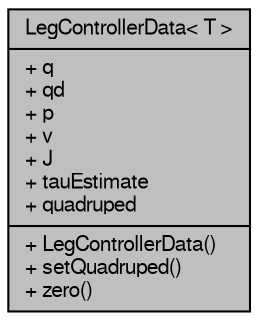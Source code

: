 digraph "LegControllerData&lt; T &gt;"
{
  edge [fontname="FreeSans",fontsize="10",labelfontname="FreeSans",labelfontsize="10"];
  node [fontname="FreeSans",fontsize="10",shape=record];
  Node1 [label="{LegControllerData\< T \>\n|+ q\l+ qd\l+ p\l+ v\l+ J\l+ tauEstimate\l+ quadruped\l|+ LegControllerData()\l+ setQuadruped()\l+ zero()\l}",height=0.2,width=0.4,color="black", fillcolor="grey75", style="filled", fontcolor="black"];
}
